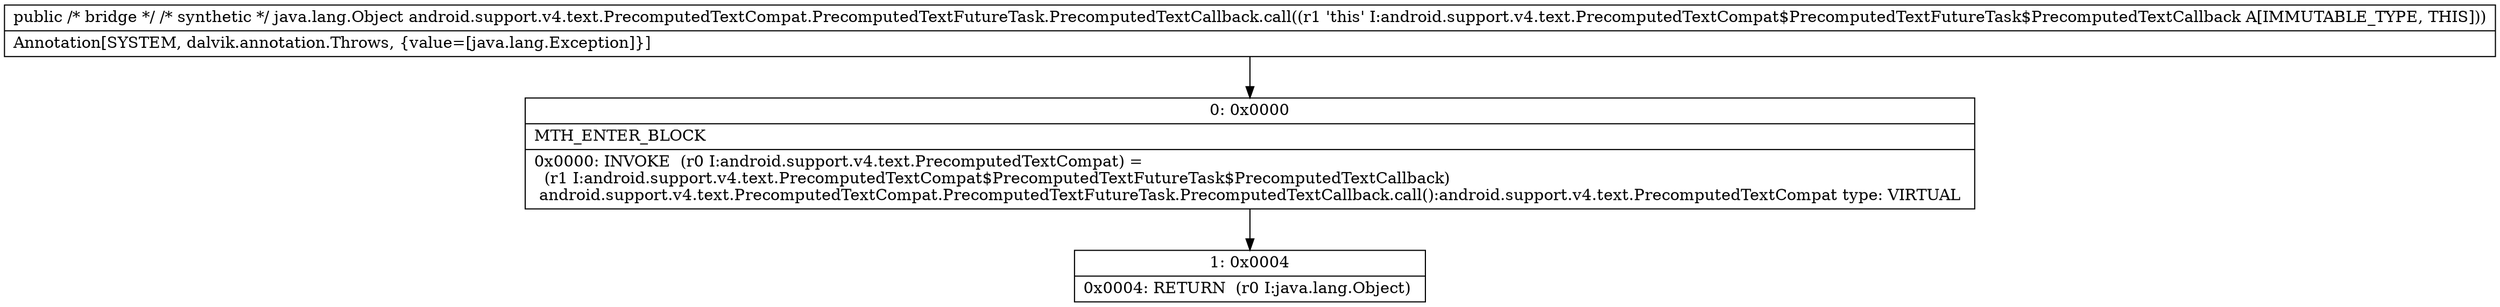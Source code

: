 digraph "CFG forandroid.support.v4.text.PrecomputedTextCompat.PrecomputedTextFutureTask.PrecomputedTextCallback.call()Ljava\/lang\/Object;" {
Node_0 [shape=record,label="{0\:\ 0x0000|MTH_ENTER_BLOCK\l|0x0000: INVOKE  (r0 I:android.support.v4.text.PrecomputedTextCompat) = \l  (r1 I:android.support.v4.text.PrecomputedTextCompat$PrecomputedTextFutureTask$PrecomputedTextCallback)\l android.support.v4.text.PrecomputedTextCompat.PrecomputedTextFutureTask.PrecomputedTextCallback.call():android.support.v4.text.PrecomputedTextCompat type: VIRTUAL \l}"];
Node_1 [shape=record,label="{1\:\ 0x0004|0x0004: RETURN  (r0 I:java.lang.Object) \l}"];
MethodNode[shape=record,label="{public \/* bridge *\/ \/* synthetic *\/ java.lang.Object android.support.v4.text.PrecomputedTextCompat.PrecomputedTextFutureTask.PrecomputedTextCallback.call((r1 'this' I:android.support.v4.text.PrecomputedTextCompat$PrecomputedTextFutureTask$PrecomputedTextCallback A[IMMUTABLE_TYPE, THIS]))  | Annotation[SYSTEM, dalvik.annotation.Throws, \{value=[java.lang.Exception]\}]\l}"];
MethodNode -> Node_0;
Node_0 -> Node_1;
}

